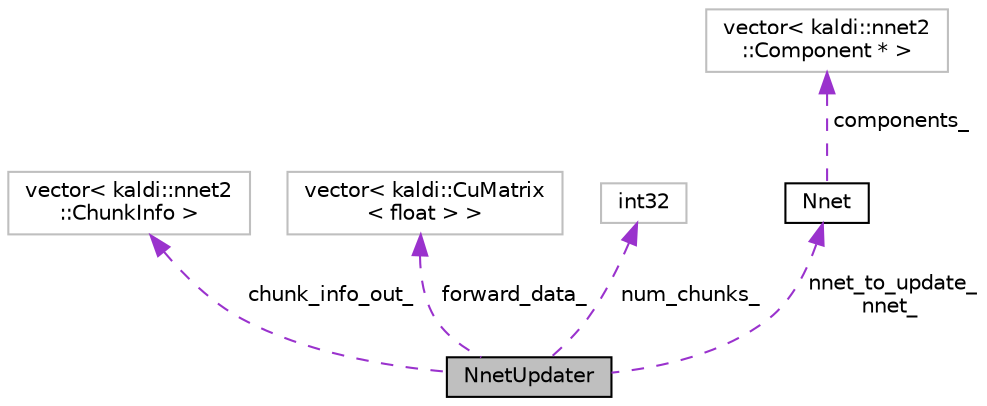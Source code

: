 digraph "NnetUpdater"
{
  edge [fontname="Helvetica",fontsize="10",labelfontname="Helvetica",labelfontsize="10"];
  node [fontname="Helvetica",fontsize="10",shape=record];
  Node1 [label="NnetUpdater",height=0.2,width=0.4,color="black", fillcolor="grey75", style="filled", fontcolor="black"];
  Node2 -> Node1 [dir="back",color="darkorchid3",fontsize="10",style="dashed",label=" chunk_info_out_" ,fontname="Helvetica"];
  Node2 [label="vector\< kaldi::nnet2\l::ChunkInfo \>",height=0.2,width=0.4,color="grey75", fillcolor="white", style="filled"];
  Node3 -> Node1 [dir="back",color="darkorchid3",fontsize="10",style="dashed",label=" forward_data_" ,fontname="Helvetica"];
  Node3 [label="vector\< kaldi::CuMatrix\l\< float \> \>",height=0.2,width=0.4,color="grey75", fillcolor="white", style="filled"];
  Node4 -> Node1 [dir="back",color="darkorchid3",fontsize="10",style="dashed",label=" num_chunks_" ,fontname="Helvetica"];
  Node4 [label="int32",height=0.2,width=0.4,color="grey75", fillcolor="white", style="filled"];
  Node5 -> Node1 [dir="back",color="darkorchid3",fontsize="10",style="dashed",label=" nnet_to_update_\nnnet_" ,fontname="Helvetica"];
  Node5 [label="Nnet",height=0.2,width=0.4,color="black", fillcolor="white", style="filled",URL="$classkaldi_1_1nnet2_1_1Nnet.html"];
  Node6 -> Node5 [dir="back",color="darkorchid3",fontsize="10",style="dashed",label=" components_" ,fontname="Helvetica"];
  Node6 [label="vector\< kaldi::nnet2\l::Component * \>",height=0.2,width=0.4,color="grey75", fillcolor="white", style="filled"];
}
